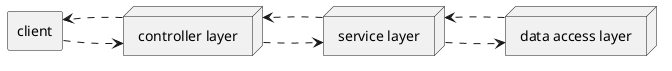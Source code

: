 @startuml layers

left to right direction

agent client as cli

node controller [
  controller layer
]

node service [
  service layer
]

node data [
  data access layer
]

cli ..> controller
controller ..> service
service ..> data
data ..> service
service ..> controller
controller ..> cli
@enduml

